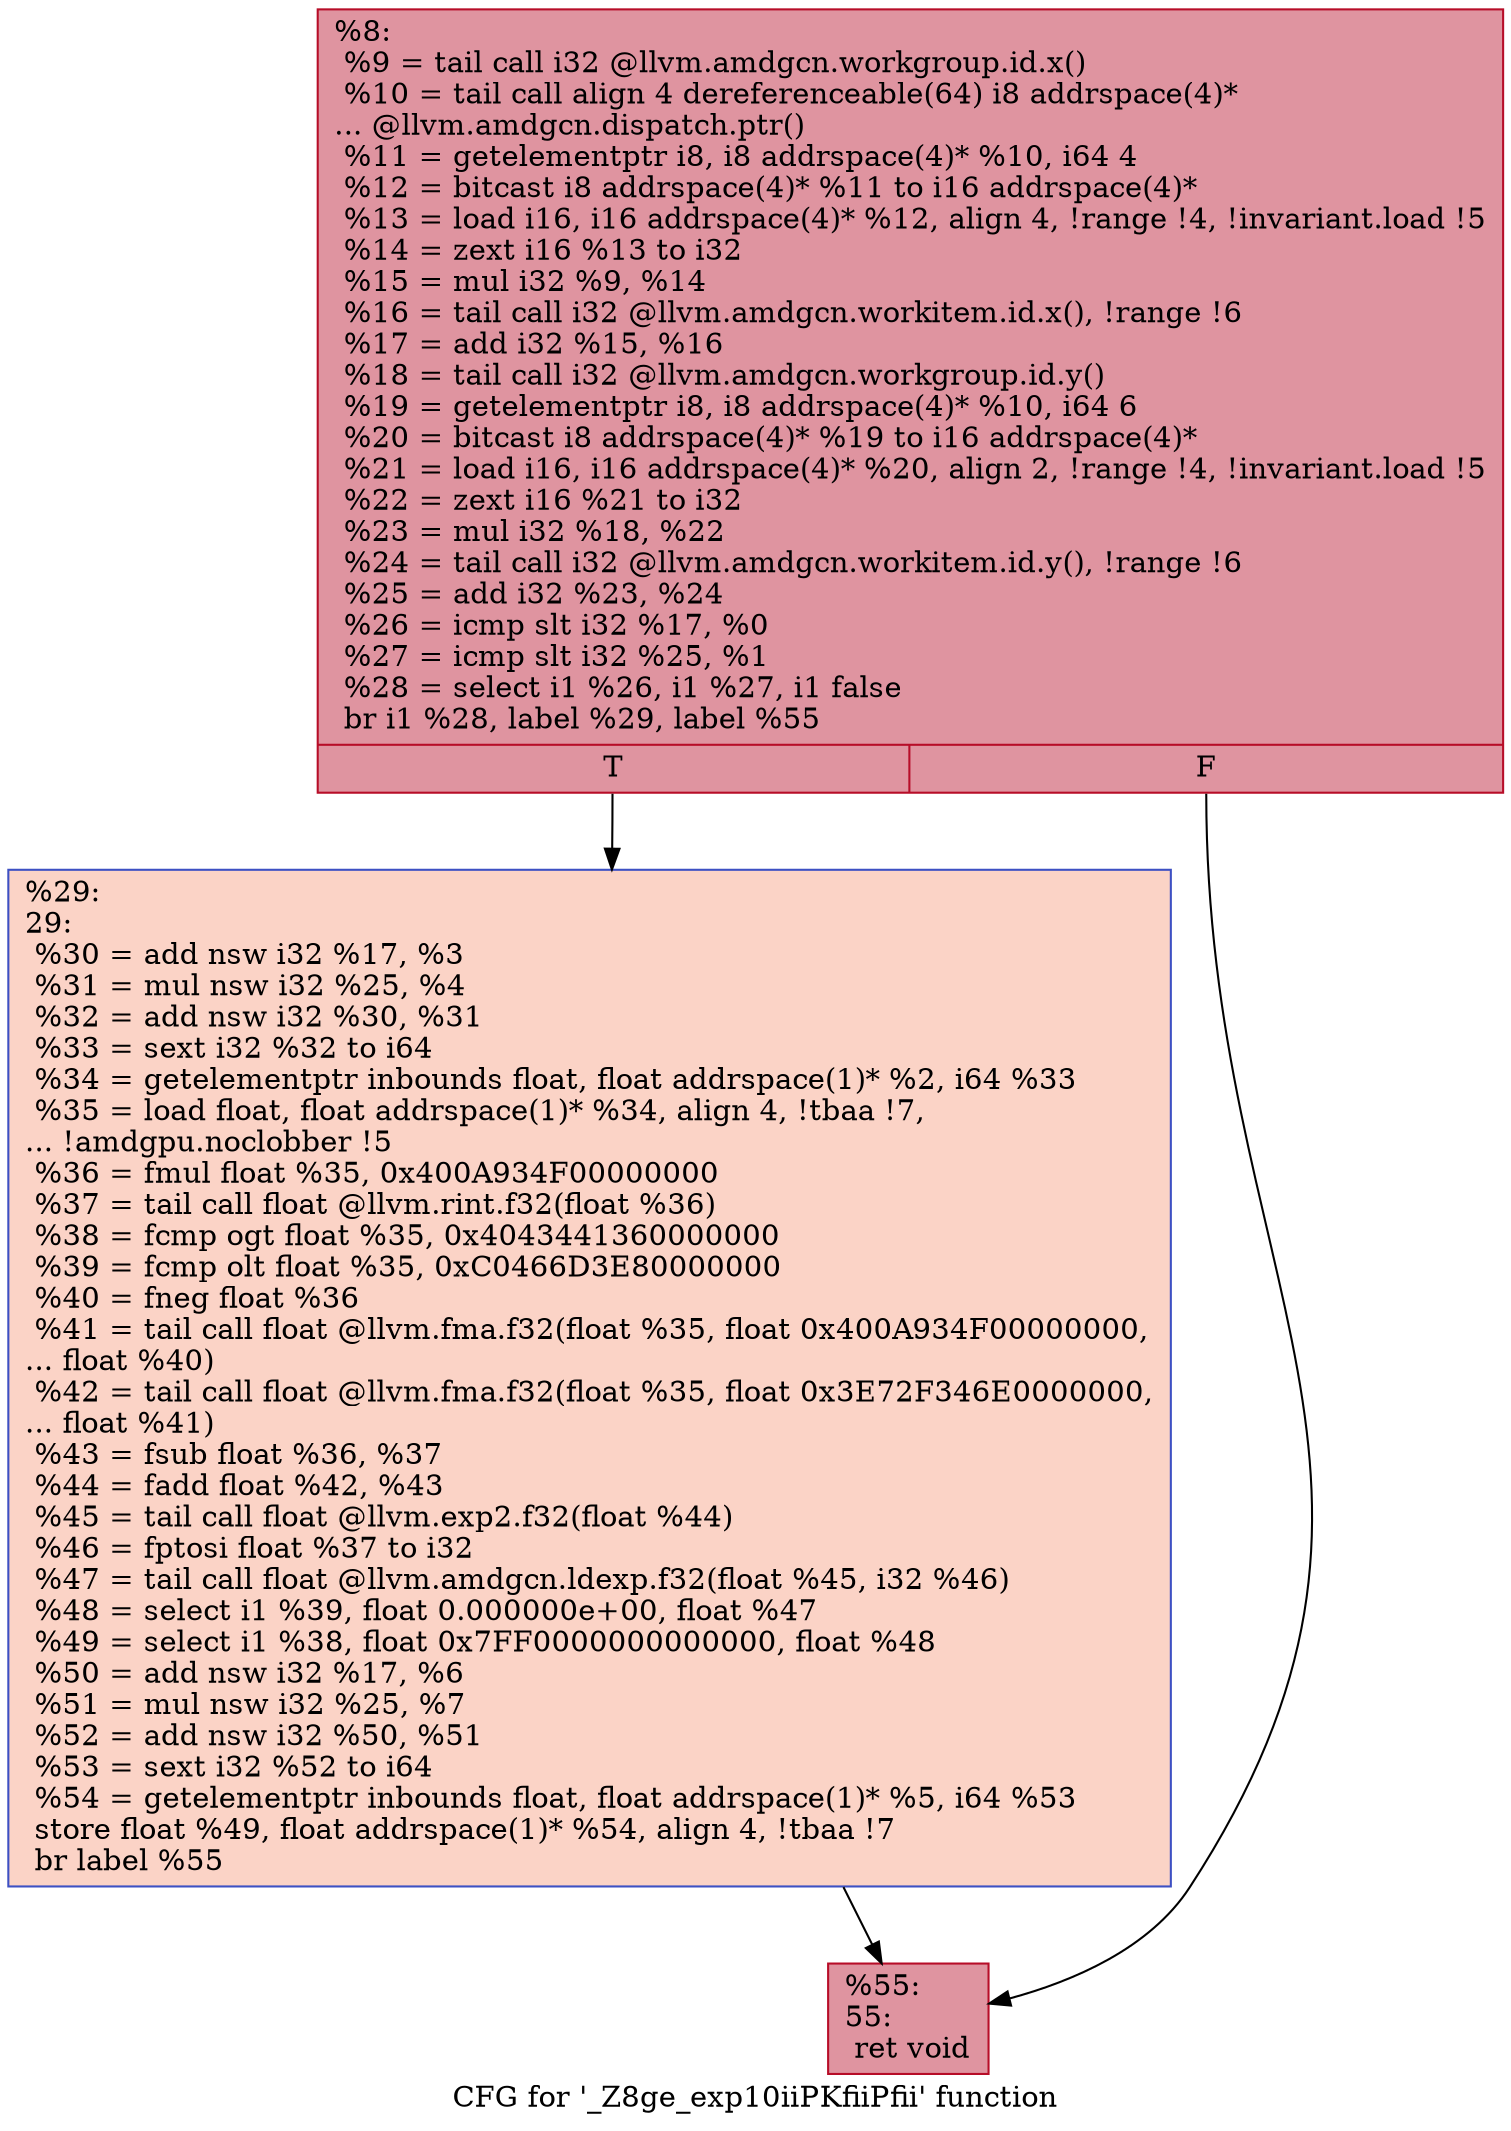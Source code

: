 digraph "CFG for '_Z8ge_exp10iiPKfiiPfii' function" {
	label="CFG for '_Z8ge_exp10iiPKfiiPfii' function";

	Node0x585ea20 [shape=record,color="#b70d28ff", style=filled, fillcolor="#b70d2870",label="{%8:\l  %9 = tail call i32 @llvm.amdgcn.workgroup.id.x()\l  %10 = tail call align 4 dereferenceable(64) i8 addrspace(4)*\l... @llvm.amdgcn.dispatch.ptr()\l  %11 = getelementptr i8, i8 addrspace(4)* %10, i64 4\l  %12 = bitcast i8 addrspace(4)* %11 to i16 addrspace(4)*\l  %13 = load i16, i16 addrspace(4)* %12, align 4, !range !4, !invariant.load !5\l  %14 = zext i16 %13 to i32\l  %15 = mul i32 %9, %14\l  %16 = tail call i32 @llvm.amdgcn.workitem.id.x(), !range !6\l  %17 = add i32 %15, %16\l  %18 = tail call i32 @llvm.amdgcn.workgroup.id.y()\l  %19 = getelementptr i8, i8 addrspace(4)* %10, i64 6\l  %20 = bitcast i8 addrspace(4)* %19 to i16 addrspace(4)*\l  %21 = load i16, i16 addrspace(4)* %20, align 2, !range !4, !invariant.load !5\l  %22 = zext i16 %21 to i32\l  %23 = mul i32 %18, %22\l  %24 = tail call i32 @llvm.amdgcn.workitem.id.y(), !range !6\l  %25 = add i32 %23, %24\l  %26 = icmp slt i32 %17, %0\l  %27 = icmp slt i32 %25, %1\l  %28 = select i1 %26, i1 %27, i1 false\l  br i1 %28, label %29, label %55\l|{<s0>T|<s1>F}}"];
	Node0x585ea20:s0 -> Node0x5862460;
	Node0x585ea20:s1 -> Node0x58624f0;
	Node0x5862460 [shape=record,color="#3d50c3ff", style=filled, fillcolor="#f59c7d70",label="{%29:\l29:                                               \l  %30 = add nsw i32 %17, %3\l  %31 = mul nsw i32 %25, %4\l  %32 = add nsw i32 %30, %31\l  %33 = sext i32 %32 to i64\l  %34 = getelementptr inbounds float, float addrspace(1)* %2, i64 %33\l  %35 = load float, float addrspace(1)* %34, align 4, !tbaa !7,\l... !amdgpu.noclobber !5\l  %36 = fmul float %35, 0x400A934F00000000\l  %37 = tail call float @llvm.rint.f32(float %36)\l  %38 = fcmp ogt float %35, 0x4043441360000000\l  %39 = fcmp olt float %35, 0xC0466D3E80000000\l  %40 = fneg float %36\l  %41 = tail call float @llvm.fma.f32(float %35, float 0x400A934F00000000,\l... float %40)\l  %42 = tail call float @llvm.fma.f32(float %35, float 0x3E72F346E0000000,\l... float %41)\l  %43 = fsub float %36, %37\l  %44 = fadd float %42, %43\l  %45 = tail call float @llvm.exp2.f32(float %44)\l  %46 = fptosi float %37 to i32\l  %47 = tail call float @llvm.amdgcn.ldexp.f32(float %45, i32 %46)\l  %48 = select i1 %39, float 0.000000e+00, float %47\l  %49 = select i1 %38, float 0x7FF0000000000000, float %48\l  %50 = add nsw i32 %17, %6\l  %51 = mul nsw i32 %25, %7\l  %52 = add nsw i32 %50, %51\l  %53 = sext i32 %52 to i64\l  %54 = getelementptr inbounds float, float addrspace(1)* %5, i64 %53\l  store float %49, float addrspace(1)* %54, align 4, !tbaa !7\l  br label %55\l}"];
	Node0x5862460 -> Node0x58624f0;
	Node0x58624f0 [shape=record,color="#b70d28ff", style=filled, fillcolor="#b70d2870",label="{%55:\l55:                                               \l  ret void\l}"];
}
